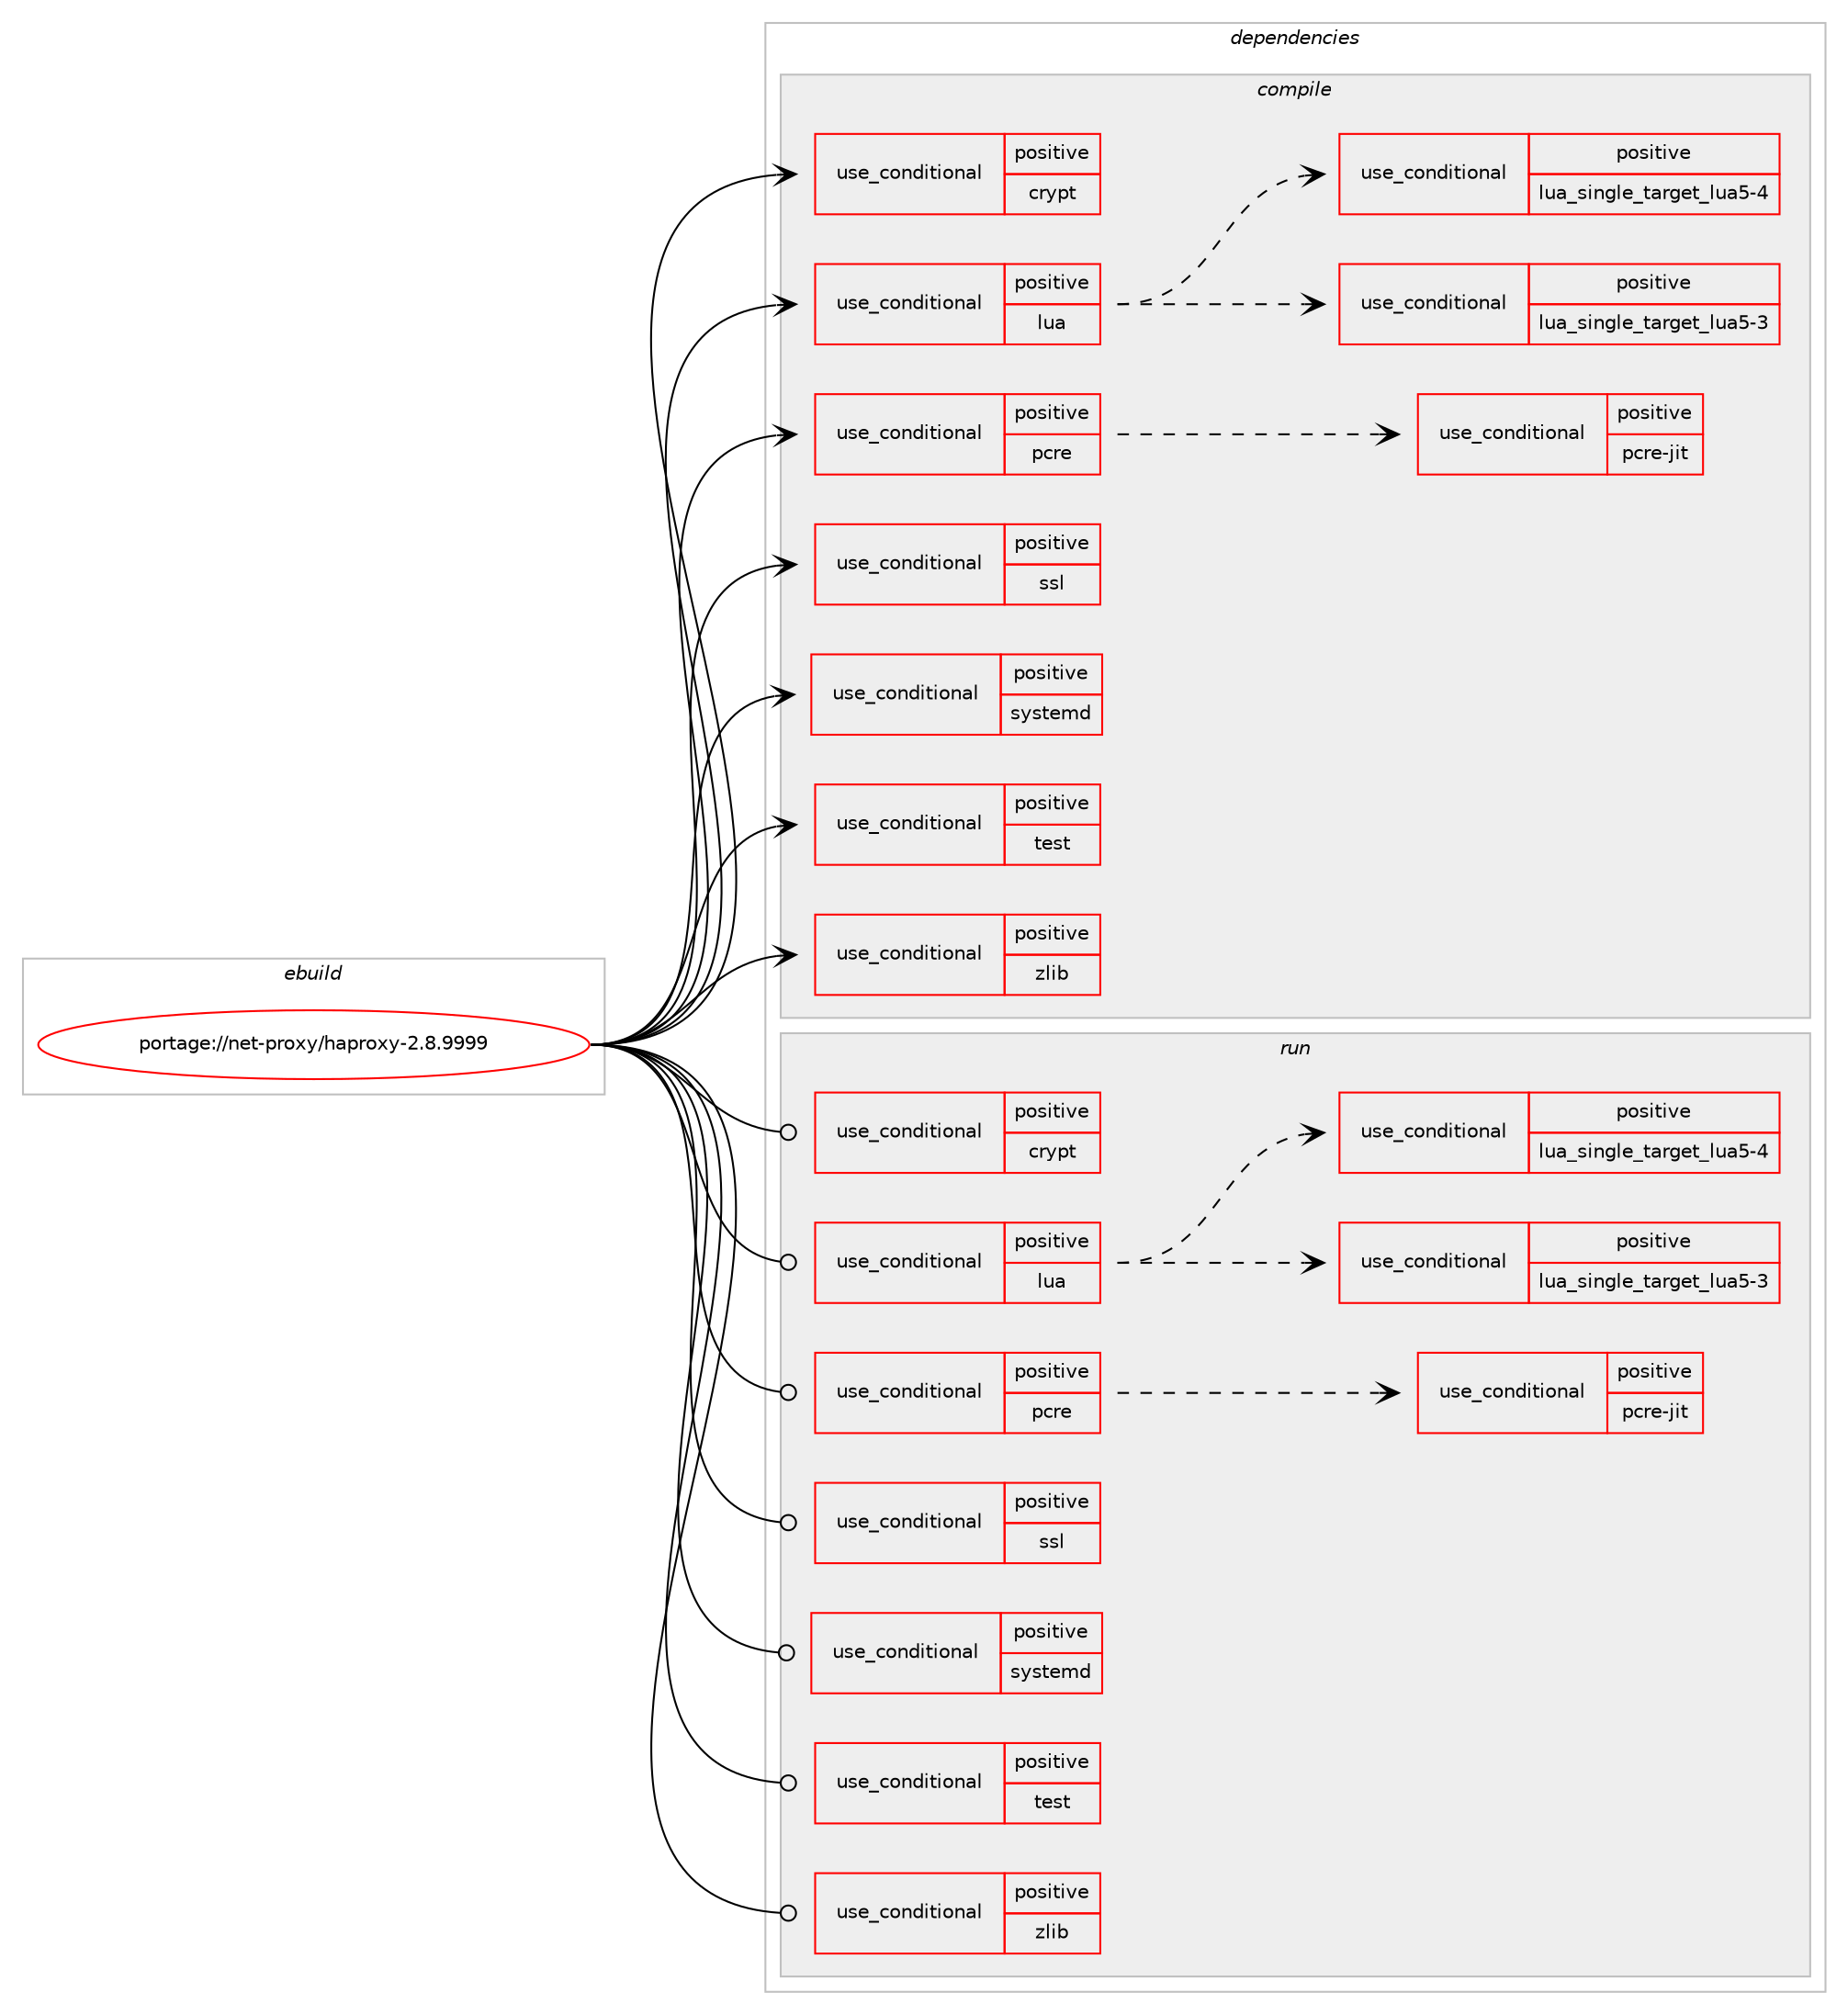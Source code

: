 digraph prolog {

# *************
# Graph options
# *************

newrank=true;
concentrate=true;
compound=true;
graph [rankdir=LR,fontname=Helvetica,fontsize=10,ranksep=1.5];#, ranksep=2.5, nodesep=0.2];
edge  [arrowhead=vee];
node  [fontname=Helvetica,fontsize=10];

# **********
# The ebuild
# **********

subgraph cluster_leftcol {
color=gray;
rank=same;
label=<<i>ebuild</i>>;
id [label="portage://net-proxy/haproxy-2.8.9999", color=red, width=4, href="../net-proxy/haproxy-2.8.9999.svg"];
}

# ****************
# The dependencies
# ****************

subgraph cluster_midcol {
color=gray;
label=<<i>dependencies</i>>;
subgraph cluster_compile {
fillcolor="#eeeeee";
style=filled;
label=<<i>compile</i>>;
subgraph cond6014 {
dependency8462 [label=<<TABLE BORDER="0" CELLBORDER="1" CELLSPACING="0" CELLPADDING="4"><TR><TD ROWSPAN="3" CELLPADDING="10">use_conditional</TD></TR><TR><TD>positive</TD></TR><TR><TD>crypt</TD></TR></TABLE>>, shape=none, color=red];
# *** BEGIN UNKNOWN DEPENDENCY TYPE (TODO) ***
# dependency8462 -> package_dependency(portage://net-proxy/haproxy-2.8.9999,install,no,virtual,libcrypt,none,[,,],any_same_slot,[])
# *** END UNKNOWN DEPENDENCY TYPE (TODO) ***

}
id:e -> dependency8462:w [weight=20,style="solid",arrowhead="vee"];
subgraph cond6015 {
dependency8463 [label=<<TABLE BORDER="0" CELLBORDER="1" CELLSPACING="0" CELLPADDING="4"><TR><TD ROWSPAN="3" CELLPADDING="10">use_conditional</TD></TR><TR><TD>positive</TD></TR><TR><TD>lua</TD></TR></TABLE>>, shape=none, color=red];
subgraph cond6016 {
dependency8464 [label=<<TABLE BORDER="0" CELLBORDER="1" CELLSPACING="0" CELLPADDING="4"><TR><TD ROWSPAN="3" CELLPADDING="10">use_conditional</TD></TR><TR><TD>positive</TD></TR><TR><TD>lua_single_target_lua5-3</TD></TR></TABLE>>, shape=none, color=red];
# *** BEGIN UNKNOWN DEPENDENCY TYPE (TODO) ***
# dependency8464 -> package_dependency(portage://net-proxy/haproxy-2.8.9999,install,no,dev-lang,lua,none,[,,],[slot(5.3)],[])
# *** END UNKNOWN DEPENDENCY TYPE (TODO) ***

}
dependency8463:e -> dependency8464:w [weight=20,style="dashed",arrowhead="vee"];
subgraph cond6017 {
dependency8465 [label=<<TABLE BORDER="0" CELLBORDER="1" CELLSPACING="0" CELLPADDING="4"><TR><TD ROWSPAN="3" CELLPADDING="10">use_conditional</TD></TR><TR><TD>positive</TD></TR><TR><TD>lua_single_target_lua5-4</TD></TR></TABLE>>, shape=none, color=red];
# *** BEGIN UNKNOWN DEPENDENCY TYPE (TODO) ***
# dependency8465 -> package_dependency(portage://net-proxy/haproxy-2.8.9999,install,no,dev-lang,lua,none,[,,],[slot(5.4)],[])
# *** END UNKNOWN DEPENDENCY TYPE (TODO) ***

}
dependency8463:e -> dependency8465:w [weight=20,style="dashed",arrowhead="vee"];
}
id:e -> dependency8463:w [weight=20,style="solid",arrowhead="vee"];
subgraph cond6018 {
dependency8466 [label=<<TABLE BORDER="0" CELLBORDER="1" CELLSPACING="0" CELLPADDING="4"><TR><TD ROWSPAN="3" CELLPADDING="10">use_conditional</TD></TR><TR><TD>positive</TD></TR><TR><TD>pcre</TD></TR></TABLE>>, shape=none, color=red];
# *** BEGIN UNKNOWN DEPENDENCY TYPE (TODO) ***
# dependency8466 -> package_dependency(portage://net-proxy/haproxy-2.8.9999,install,no,dev-libs,libpcre2,none,[,,],any_same_slot,[])
# *** END UNKNOWN DEPENDENCY TYPE (TODO) ***

subgraph cond6019 {
dependency8467 [label=<<TABLE BORDER="0" CELLBORDER="1" CELLSPACING="0" CELLPADDING="4"><TR><TD ROWSPAN="3" CELLPADDING="10">use_conditional</TD></TR><TR><TD>positive</TD></TR><TR><TD>pcre-jit</TD></TR></TABLE>>, shape=none, color=red];
# *** BEGIN UNKNOWN DEPENDENCY TYPE (TODO) ***
# dependency8467 -> package_dependency(portage://net-proxy/haproxy-2.8.9999,install,no,dev-libs,libpcre2,none,[,,],any_same_slot,[use(enable(jit),none)])
# *** END UNKNOWN DEPENDENCY TYPE (TODO) ***

}
dependency8466:e -> dependency8467:w [weight=20,style="dashed",arrowhead="vee"];
}
id:e -> dependency8466:w [weight=20,style="solid",arrowhead="vee"];
subgraph cond6020 {
dependency8468 [label=<<TABLE BORDER="0" CELLBORDER="1" CELLSPACING="0" CELLPADDING="4"><TR><TD ROWSPAN="3" CELLPADDING="10">use_conditional</TD></TR><TR><TD>positive</TD></TR><TR><TD>ssl</TD></TR></TABLE>>, shape=none, color=red];
# *** BEGIN UNKNOWN DEPENDENCY TYPE (TODO) ***
# dependency8468 -> package_dependency(portage://net-proxy/haproxy-2.8.9999,install,no,dev-libs,openssl,none,[,,],[slot(0),equal],[])
# *** END UNKNOWN DEPENDENCY TYPE (TODO) ***

}
id:e -> dependency8468:w [weight=20,style="solid",arrowhead="vee"];
subgraph cond6021 {
dependency8469 [label=<<TABLE BORDER="0" CELLBORDER="1" CELLSPACING="0" CELLPADDING="4"><TR><TD ROWSPAN="3" CELLPADDING="10">use_conditional</TD></TR><TR><TD>positive</TD></TR><TR><TD>systemd</TD></TR></TABLE>>, shape=none, color=red];
# *** BEGIN UNKNOWN DEPENDENCY TYPE (TODO) ***
# dependency8469 -> package_dependency(portage://net-proxy/haproxy-2.8.9999,install,no,sys-apps,systemd,none,[,,],[],[])
# *** END UNKNOWN DEPENDENCY TYPE (TODO) ***

}
id:e -> dependency8469:w [weight=20,style="solid",arrowhead="vee"];
subgraph cond6022 {
dependency8470 [label=<<TABLE BORDER="0" CELLBORDER="1" CELLSPACING="0" CELLPADDING="4"><TR><TD ROWSPAN="3" CELLPADDING="10">use_conditional</TD></TR><TR><TD>positive</TD></TR><TR><TD>test</TD></TR></TABLE>>, shape=none, color=red];
# *** BEGIN UNKNOWN DEPENDENCY TYPE (TODO) ***
# dependency8470 -> package_dependency(portage://net-proxy/haproxy-2.8.9999,install,no,dev-libs,libpcre2,none,[,,],[],[])
# *** END UNKNOWN DEPENDENCY TYPE (TODO) ***

# *** BEGIN UNKNOWN DEPENDENCY TYPE (TODO) ***
# dependency8470 -> package_dependency(portage://net-proxy/haproxy-2.8.9999,install,no,sys-libs,zlib,none,[,,],[],[])
# *** END UNKNOWN DEPENDENCY TYPE (TODO) ***

}
id:e -> dependency8470:w [weight=20,style="solid",arrowhead="vee"];
subgraph cond6023 {
dependency8471 [label=<<TABLE BORDER="0" CELLBORDER="1" CELLSPACING="0" CELLPADDING="4"><TR><TD ROWSPAN="3" CELLPADDING="10">use_conditional</TD></TR><TR><TD>positive</TD></TR><TR><TD>zlib</TD></TR></TABLE>>, shape=none, color=red];
# *** BEGIN UNKNOWN DEPENDENCY TYPE (TODO) ***
# dependency8471 -> package_dependency(portage://net-proxy/haproxy-2.8.9999,install,no,sys-libs,zlib,none,[,,],[],[])
# *** END UNKNOWN DEPENDENCY TYPE (TODO) ***

}
id:e -> dependency8471:w [weight=20,style="solid",arrowhead="vee"];
}
subgraph cluster_compileandrun {
fillcolor="#eeeeee";
style=filled;
label=<<i>compile and run</i>>;
}
subgraph cluster_run {
fillcolor="#eeeeee";
style=filled;
label=<<i>run</i>>;
subgraph cond6024 {
dependency8472 [label=<<TABLE BORDER="0" CELLBORDER="1" CELLSPACING="0" CELLPADDING="4"><TR><TD ROWSPAN="3" CELLPADDING="10">use_conditional</TD></TR><TR><TD>positive</TD></TR><TR><TD>crypt</TD></TR></TABLE>>, shape=none, color=red];
# *** BEGIN UNKNOWN DEPENDENCY TYPE (TODO) ***
# dependency8472 -> package_dependency(portage://net-proxy/haproxy-2.8.9999,run,no,virtual,libcrypt,none,[,,],any_same_slot,[])
# *** END UNKNOWN DEPENDENCY TYPE (TODO) ***

}
id:e -> dependency8472:w [weight=20,style="solid",arrowhead="odot"];
subgraph cond6025 {
dependency8473 [label=<<TABLE BORDER="0" CELLBORDER="1" CELLSPACING="0" CELLPADDING="4"><TR><TD ROWSPAN="3" CELLPADDING="10">use_conditional</TD></TR><TR><TD>positive</TD></TR><TR><TD>lua</TD></TR></TABLE>>, shape=none, color=red];
subgraph cond6026 {
dependency8474 [label=<<TABLE BORDER="0" CELLBORDER="1" CELLSPACING="0" CELLPADDING="4"><TR><TD ROWSPAN="3" CELLPADDING="10">use_conditional</TD></TR><TR><TD>positive</TD></TR><TR><TD>lua_single_target_lua5-3</TD></TR></TABLE>>, shape=none, color=red];
# *** BEGIN UNKNOWN DEPENDENCY TYPE (TODO) ***
# dependency8474 -> package_dependency(portage://net-proxy/haproxy-2.8.9999,run,no,dev-lang,lua,none,[,,],[slot(5.3)],[])
# *** END UNKNOWN DEPENDENCY TYPE (TODO) ***

}
dependency8473:e -> dependency8474:w [weight=20,style="dashed",arrowhead="vee"];
subgraph cond6027 {
dependency8475 [label=<<TABLE BORDER="0" CELLBORDER="1" CELLSPACING="0" CELLPADDING="4"><TR><TD ROWSPAN="3" CELLPADDING="10">use_conditional</TD></TR><TR><TD>positive</TD></TR><TR><TD>lua_single_target_lua5-4</TD></TR></TABLE>>, shape=none, color=red];
# *** BEGIN UNKNOWN DEPENDENCY TYPE (TODO) ***
# dependency8475 -> package_dependency(portage://net-proxy/haproxy-2.8.9999,run,no,dev-lang,lua,none,[,,],[slot(5.4)],[])
# *** END UNKNOWN DEPENDENCY TYPE (TODO) ***

}
dependency8473:e -> dependency8475:w [weight=20,style="dashed",arrowhead="vee"];
}
id:e -> dependency8473:w [weight=20,style="solid",arrowhead="odot"];
subgraph cond6028 {
dependency8476 [label=<<TABLE BORDER="0" CELLBORDER="1" CELLSPACING="0" CELLPADDING="4"><TR><TD ROWSPAN="3" CELLPADDING="10">use_conditional</TD></TR><TR><TD>positive</TD></TR><TR><TD>pcre</TD></TR></TABLE>>, shape=none, color=red];
# *** BEGIN UNKNOWN DEPENDENCY TYPE (TODO) ***
# dependency8476 -> package_dependency(portage://net-proxy/haproxy-2.8.9999,run,no,dev-libs,libpcre2,none,[,,],any_same_slot,[])
# *** END UNKNOWN DEPENDENCY TYPE (TODO) ***

subgraph cond6029 {
dependency8477 [label=<<TABLE BORDER="0" CELLBORDER="1" CELLSPACING="0" CELLPADDING="4"><TR><TD ROWSPAN="3" CELLPADDING="10">use_conditional</TD></TR><TR><TD>positive</TD></TR><TR><TD>pcre-jit</TD></TR></TABLE>>, shape=none, color=red];
# *** BEGIN UNKNOWN DEPENDENCY TYPE (TODO) ***
# dependency8477 -> package_dependency(portage://net-proxy/haproxy-2.8.9999,run,no,dev-libs,libpcre2,none,[,,],any_same_slot,[use(enable(jit),none)])
# *** END UNKNOWN DEPENDENCY TYPE (TODO) ***

}
dependency8476:e -> dependency8477:w [weight=20,style="dashed",arrowhead="vee"];
}
id:e -> dependency8476:w [weight=20,style="solid",arrowhead="odot"];
subgraph cond6030 {
dependency8478 [label=<<TABLE BORDER="0" CELLBORDER="1" CELLSPACING="0" CELLPADDING="4"><TR><TD ROWSPAN="3" CELLPADDING="10">use_conditional</TD></TR><TR><TD>positive</TD></TR><TR><TD>ssl</TD></TR></TABLE>>, shape=none, color=red];
# *** BEGIN UNKNOWN DEPENDENCY TYPE (TODO) ***
# dependency8478 -> package_dependency(portage://net-proxy/haproxy-2.8.9999,run,no,dev-libs,openssl,none,[,,],[slot(0),equal],[])
# *** END UNKNOWN DEPENDENCY TYPE (TODO) ***

}
id:e -> dependency8478:w [weight=20,style="solid",arrowhead="odot"];
subgraph cond6031 {
dependency8479 [label=<<TABLE BORDER="0" CELLBORDER="1" CELLSPACING="0" CELLPADDING="4"><TR><TD ROWSPAN="3" CELLPADDING="10">use_conditional</TD></TR><TR><TD>positive</TD></TR><TR><TD>systemd</TD></TR></TABLE>>, shape=none, color=red];
# *** BEGIN UNKNOWN DEPENDENCY TYPE (TODO) ***
# dependency8479 -> package_dependency(portage://net-proxy/haproxy-2.8.9999,run,no,sys-apps,systemd,none,[,,],[],[])
# *** END UNKNOWN DEPENDENCY TYPE (TODO) ***

}
id:e -> dependency8479:w [weight=20,style="solid",arrowhead="odot"];
subgraph cond6032 {
dependency8480 [label=<<TABLE BORDER="0" CELLBORDER="1" CELLSPACING="0" CELLPADDING="4"><TR><TD ROWSPAN="3" CELLPADDING="10">use_conditional</TD></TR><TR><TD>positive</TD></TR><TR><TD>test</TD></TR></TABLE>>, shape=none, color=red];
# *** BEGIN UNKNOWN DEPENDENCY TYPE (TODO) ***
# dependency8480 -> package_dependency(portage://net-proxy/haproxy-2.8.9999,run,no,dev-libs,libpcre2,none,[,,],[],[])
# *** END UNKNOWN DEPENDENCY TYPE (TODO) ***

# *** BEGIN UNKNOWN DEPENDENCY TYPE (TODO) ***
# dependency8480 -> package_dependency(portage://net-proxy/haproxy-2.8.9999,run,no,sys-libs,zlib,none,[,,],[],[])
# *** END UNKNOWN DEPENDENCY TYPE (TODO) ***

}
id:e -> dependency8480:w [weight=20,style="solid",arrowhead="odot"];
subgraph cond6033 {
dependency8481 [label=<<TABLE BORDER="0" CELLBORDER="1" CELLSPACING="0" CELLPADDING="4"><TR><TD ROWSPAN="3" CELLPADDING="10">use_conditional</TD></TR><TR><TD>positive</TD></TR><TR><TD>zlib</TD></TR></TABLE>>, shape=none, color=red];
# *** BEGIN UNKNOWN DEPENDENCY TYPE (TODO) ***
# dependency8481 -> package_dependency(portage://net-proxy/haproxy-2.8.9999,run,no,sys-libs,zlib,none,[,,],[],[])
# *** END UNKNOWN DEPENDENCY TYPE (TODO) ***

}
id:e -> dependency8481:w [weight=20,style="solid",arrowhead="odot"];
# *** BEGIN UNKNOWN DEPENDENCY TYPE (TODO) ***
# id -> package_dependency(portage://net-proxy/haproxy-2.8.9999,run,no,acct-group,haproxy,none,[,,],[],[])
# *** END UNKNOWN DEPENDENCY TYPE (TODO) ***

# *** BEGIN UNKNOWN DEPENDENCY TYPE (TODO) ***
# id -> package_dependency(portage://net-proxy/haproxy-2.8.9999,run,no,acct-user,haproxy,none,[,,],[],[])
# *** END UNKNOWN DEPENDENCY TYPE (TODO) ***

}
}

# **************
# The candidates
# **************

subgraph cluster_choices {
rank=same;
color=gray;
label=<<i>candidates</i>>;

}

}
